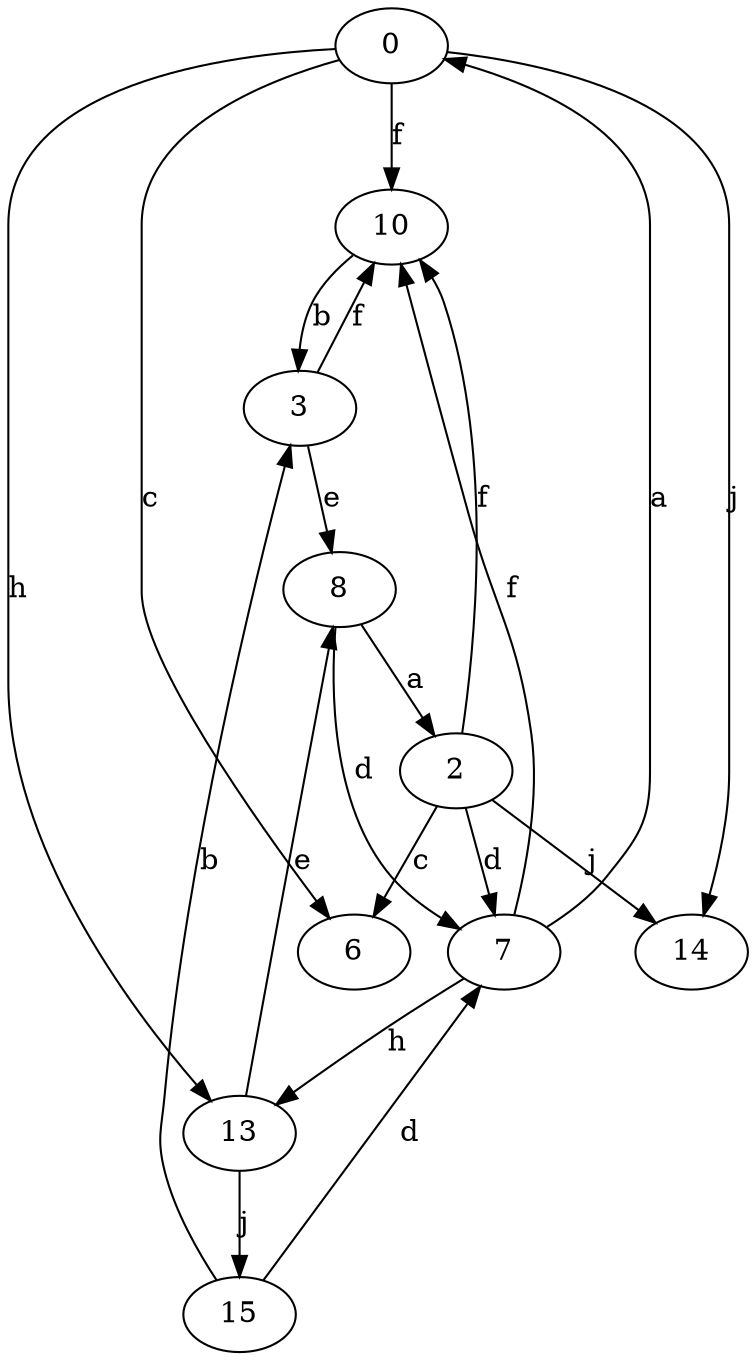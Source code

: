 strict digraph  {
0;
2;
3;
6;
7;
8;
10;
13;
14;
15;
0 -> 6  [label=c];
0 -> 10  [label=f];
0 -> 13  [label=h];
0 -> 14  [label=j];
2 -> 6  [label=c];
2 -> 7  [label=d];
2 -> 10  [label=f];
2 -> 14  [label=j];
3 -> 8  [label=e];
3 -> 10  [label=f];
7 -> 0  [label=a];
7 -> 10  [label=f];
7 -> 13  [label=h];
8 -> 2  [label=a];
8 -> 7  [label=d];
10 -> 3  [label=b];
13 -> 8  [label=e];
13 -> 15  [label=j];
15 -> 3  [label=b];
15 -> 7  [label=d];
}
